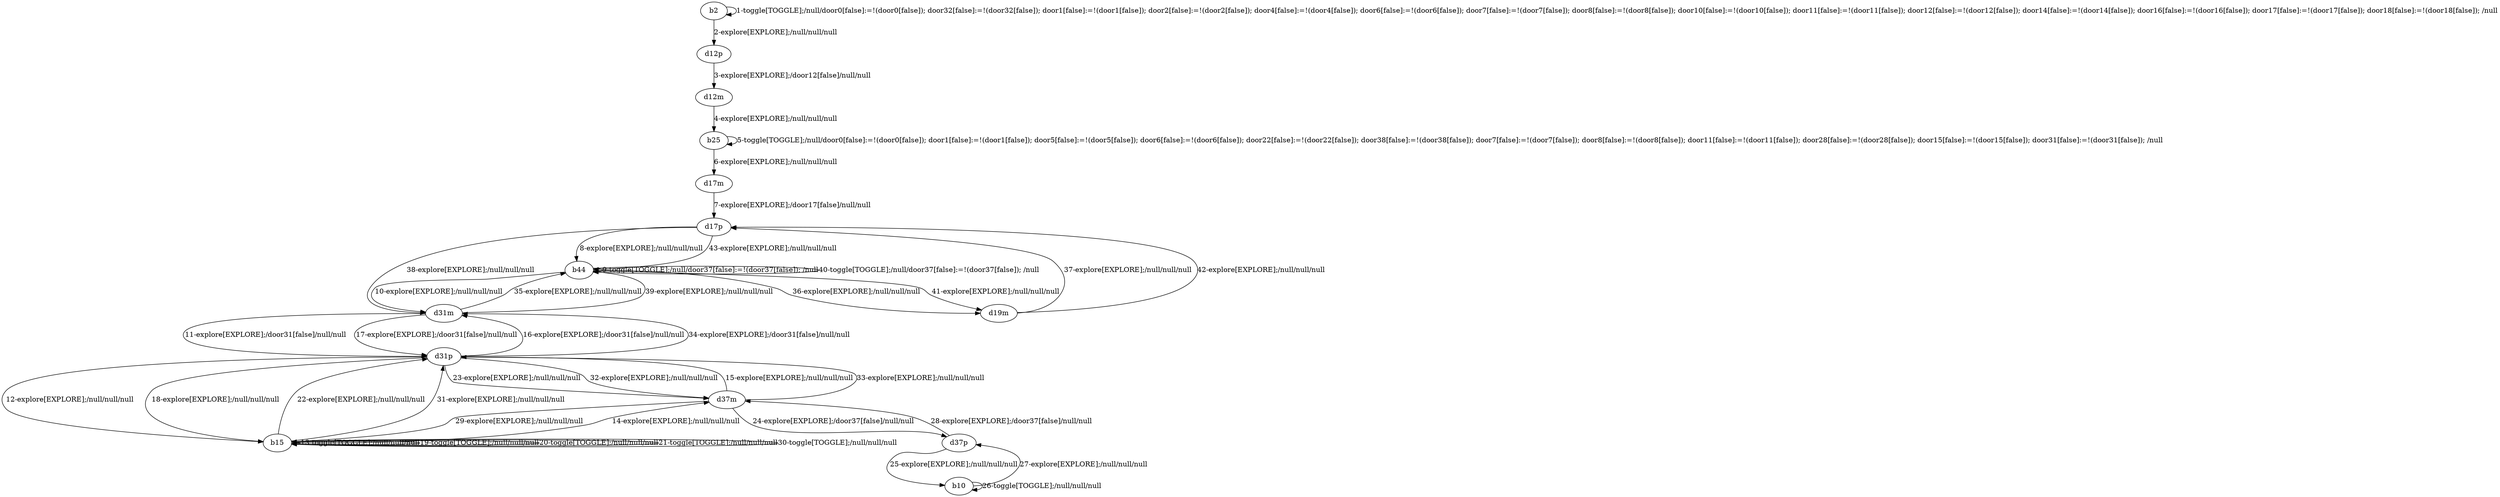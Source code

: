 # Total number of goals covered by this test: 6
# b10 --> b10
# d37m --> b15
# b10 --> d37p
# d37p --> d37m
# d37p --> b10
# d37m --> d37p

digraph g {
"b2" -> "b2" [label = "1-toggle[TOGGLE];/null/door0[false]:=!(door0[false]); door32[false]:=!(door32[false]); door1[false]:=!(door1[false]); door2[false]:=!(door2[false]); door4[false]:=!(door4[false]); door6[false]:=!(door6[false]); door7[false]:=!(door7[false]); door8[false]:=!(door8[false]); door10[false]:=!(door10[false]); door11[false]:=!(door11[false]); door12[false]:=!(door12[false]); door14[false]:=!(door14[false]); door16[false]:=!(door16[false]); door17[false]:=!(door17[false]); door18[false]:=!(door18[false]); /null"];
"b2" -> "d12p" [label = "2-explore[EXPLORE];/null/null/null"];
"d12p" -> "d12m" [label = "3-explore[EXPLORE];/door12[false]/null/null"];
"d12m" -> "b25" [label = "4-explore[EXPLORE];/null/null/null"];
"b25" -> "b25" [label = "5-toggle[TOGGLE];/null/door0[false]:=!(door0[false]); door1[false]:=!(door1[false]); door5[false]:=!(door5[false]); door6[false]:=!(door6[false]); door22[false]:=!(door22[false]); door38[false]:=!(door38[false]); door7[false]:=!(door7[false]); door8[false]:=!(door8[false]); door11[false]:=!(door11[false]); door28[false]:=!(door28[false]); door15[false]:=!(door15[false]); door31[false]:=!(door31[false]); /null"];
"b25" -> "d17m" [label = "6-explore[EXPLORE];/null/null/null"];
"d17m" -> "d17p" [label = "7-explore[EXPLORE];/door17[false]/null/null"];
"d17p" -> "b44" [label = "8-explore[EXPLORE];/null/null/null"];
"b44" -> "b44" [label = "9-toggle[TOGGLE];/null/door37[false]:=!(door37[false]); /null"];
"b44" -> "d31m" [label = "10-explore[EXPLORE];/null/null/null"];
"d31m" -> "d31p" [label = "11-explore[EXPLORE];/door31[false]/null/null"];
"d31p" -> "b15" [label = "12-explore[EXPLORE];/null/null/null"];
"b15" -> "b15" [label = "13-toggle[TOGGLE];/null/null/null"];
"b15" -> "d37m" [label = "14-explore[EXPLORE];/null/null/null"];
"d37m" -> "d31p" [label = "15-explore[EXPLORE];/null/null/null"];
"d31p" -> "d31m" [label = "16-explore[EXPLORE];/door31[false]/null/null"];
"d31m" -> "d31p" [label = "17-explore[EXPLORE];/door31[false]/null/null"];
"d31p" -> "b15" [label = "18-explore[EXPLORE];/null/null/null"];
"b15" -> "b15" [label = "19-toggle[TOGGLE];/null/null/null"];
"b15" -> "b15" [label = "20-toggle[TOGGLE];/null/null/null"];
"b15" -> "b15" [label = "21-toggle[TOGGLE];/null/null/null"];
"b15" -> "d31p" [label = "22-explore[EXPLORE];/null/null/null"];
"d31p" -> "d37m" [label = "23-explore[EXPLORE];/null/null/null"];
"d37m" -> "d37p" [label = "24-explore[EXPLORE];/door37[false]/null/null"];
"d37p" -> "b10" [label = "25-explore[EXPLORE];/null/null/null"];
"b10" -> "b10" [label = "26-toggle[TOGGLE];/null/null/null"];
"b10" -> "d37p" [label = "27-explore[EXPLORE];/null/null/null"];
"d37p" -> "d37m" [label = "28-explore[EXPLORE];/door37[false]/null/null"];
"d37m" -> "b15" [label = "29-explore[EXPLORE];/null/null/null"];
"b15" -> "b15" [label = "30-toggle[TOGGLE];/null/null/null"];
"b15" -> "d31p" [label = "31-explore[EXPLORE];/null/null/null"];
"d31p" -> "d37m" [label = "32-explore[EXPLORE];/null/null/null"];
"d37m" -> "d31p" [label = "33-explore[EXPLORE];/null/null/null"];
"d31p" -> "d31m" [label = "34-explore[EXPLORE];/door31[false]/null/null"];
"d31m" -> "b44" [label = "35-explore[EXPLORE];/null/null/null"];
"b44" -> "d19m" [label = "36-explore[EXPLORE];/null/null/null"];
"d19m" -> "d17p" [label = "37-explore[EXPLORE];/null/null/null"];
"d17p" -> "d31m" [label = "38-explore[EXPLORE];/null/null/null"];
"d31m" -> "b44" [label = "39-explore[EXPLORE];/null/null/null"];
"b44" -> "b44" [label = "40-toggle[TOGGLE];/null/door37[false]:=!(door37[false]); /null"];
"b44" -> "d19m" [label = "41-explore[EXPLORE];/null/null/null"];
"d19m" -> "d17p" [label = "42-explore[EXPLORE];/null/null/null"];
"d17p" -> "b44" [label = "43-explore[EXPLORE];/null/null/null"];
}